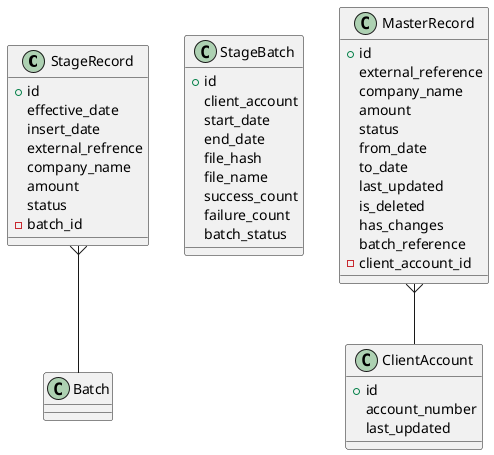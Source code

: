 @startuml ERD Design

class StageRecord {
    +id
    effective_date
    insert_date
    external_refrence
    company_name
    amount
    status
    -batch_id
}

class StageBatch {
    +id
    client_account
    start_date
    end_date
    file_hash
    file_name
    success_count
    failure_count
    batch_status
}

class MasterRecord {
    +id
    external_reference
    company_name
    amount
    status
    from_date
    to_date
    last_updated
    is_deleted    
    has_changes
    batch_reference
    -client_account_id
}

class ClientAccount {
    +id
    account_number
    last_updated
}

StageRecord }-- Batch
MasterRecord }-- ClientAccount

@enduml
